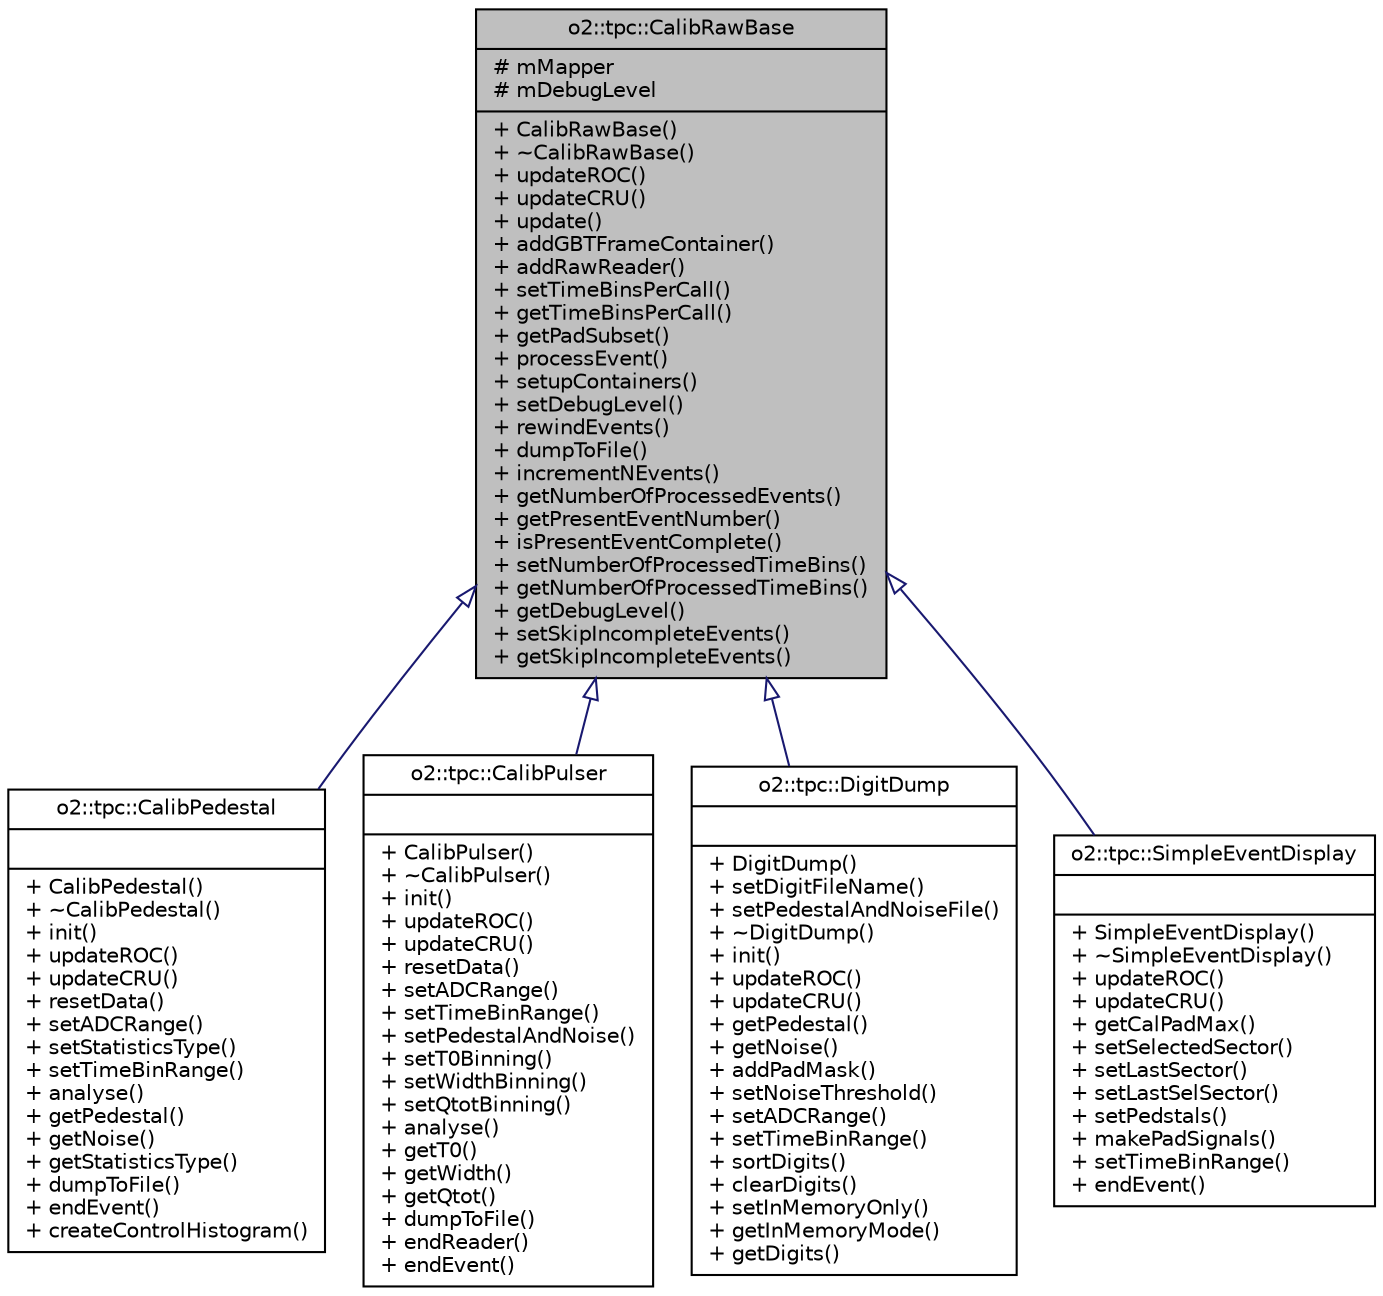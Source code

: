 digraph "o2::tpc::CalibRawBase"
{
 // INTERACTIVE_SVG=YES
  bgcolor="transparent";
  edge [fontname="Helvetica",fontsize="10",labelfontname="Helvetica",labelfontsize="10"];
  node [fontname="Helvetica",fontsize="10",shape=record];
  Node0 [label="{o2::tpc::CalibRawBase\n|# mMapper\l# mDebugLevel\l|+ CalibRawBase()\l+ ~CalibRawBase()\l+ updateROC()\l+ updateCRU()\l+ update()\l+ addGBTFrameContainer()\l+ addRawReader()\l+ setTimeBinsPerCall()\l+ getTimeBinsPerCall()\l+ getPadSubset()\l+ processEvent()\l+ setupContainers()\l+ setDebugLevel()\l+ rewindEvents()\l+ dumpToFile()\l+ incrementNEvents()\l+ getNumberOfProcessedEvents()\l+ getPresentEventNumber()\l+ isPresentEventComplete()\l+ setNumberOfProcessedTimeBins()\l+ getNumberOfProcessedTimeBins()\l+ getDebugLevel()\l+ setSkipIncompleteEvents()\l+ getSkipIncompleteEvents()\l}",height=0.2,width=0.4,color="black", fillcolor="grey75", style="filled", fontcolor="black"];
  Node0 -> Node1 [dir="back",color="midnightblue",fontsize="10",style="solid",arrowtail="onormal",fontname="Helvetica"];
  Node1 [label="{o2::tpc::CalibPedestal\n||+ CalibPedestal()\l+ ~CalibPedestal()\l+ init()\l+ updateROC()\l+ updateCRU()\l+ resetData()\l+ setADCRange()\l+ setStatisticsType()\l+ setTimeBinRange()\l+ analyse()\l+ getPedestal()\l+ getNoise()\l+ getStatisticsType()\l+ dumpToFile()\l+ endEvent()\l+ createControlHistogram()\l}",height=0.2,width=0.4,color="black",URL="$d2/d78/classo2_1_1tpc_1_1CalibPedestal.html",tooltip="Pedestal calibration class. "];
  Node0 -> Node2 [dir="back",color="midnightblue",fontsize="10",style="solid",arrowtail="onormal",fontname="Helvetica"];
  Node2 [label="{o2::tpc::CalibPulser\n||+ CalibPulser()\l+ ~CalibPulser()\l+ init()\l+ updateROC()\l+ updateCRU()\l+ resetData()\l+ setADCRange()\l+ setTimeBinRange()\l+ setPedestalAndNoise()\l+ setT0Binning()\l+ setWidthBinning()\l+ setQtotBinning()\l+ analyse()\l+ getT0()\l+ getWidth()\l+ getQtot()\l+ dumpToFile()\l+ endReader()\l+ endEvent()\l}",height=0.2,width=0.4,color="black",URL="$db/daa/classo2_1_1tpc_1_1CalibPulser.html",tooltip="Pulser calibration class. "];
  Node0 -> Node3 [dir="back",color="midnightblue",fontsize="10",style="solid",arrowtail="onormal",fontname="Helvetica"];
  Node3 [label="{o2::tpc::DigitDump\n||+ DigitDump()\l+ setDigitFileName()\l+ setPedestalAndNoiseFile()\l+ ~DigitDump()\l+ init()\l+ updateROC()\l+ updateCRU()\l+ getPedestal()\l+ getNoise()\l+ addPadMask()\l+ setNoiseThreshold()\l+ setADCRange()\l+ setTimeBinRange()\l+ sortDigits()\l+ clearDigits()\l+ setInMemoryOnly()\l+ getInMemoryMode()\l+ getDigits()\l}",height=0.2,width=0.4,color="black",URL="$d2/d76/classo2_1_1tpc_1_1DigitDump.html",tooltip="Pedestal calibration class. "];
  Node0 -> Node4 [dir="back",color="midnightblue",fontsize="10",style="solid",arrowtail="onormal",fontname="Helvetica"];
  Node4 [label="{o2::tpc::SimpleEventDisplay\n||+ SimpleEventDisplay()\l+ ~SimpleEventDisplay()\l+ updateROC()\l+ updateCRU()\l+ getCalPadMax()\l+ setSelectedSector()\l+ setLastSector()\l+ setLastSelSector()\l+ setPedstals()\l+ makePadSignals()\l+ setTimeBinRange()\l+ endEvent()\l}",height=0.2,width=0.4,color="black",URL="$d0/d36/classo2_1_1tpc_1_1SimpleEventDisplay.html",tooltip="Base of a simple event display for digits. "];
}
